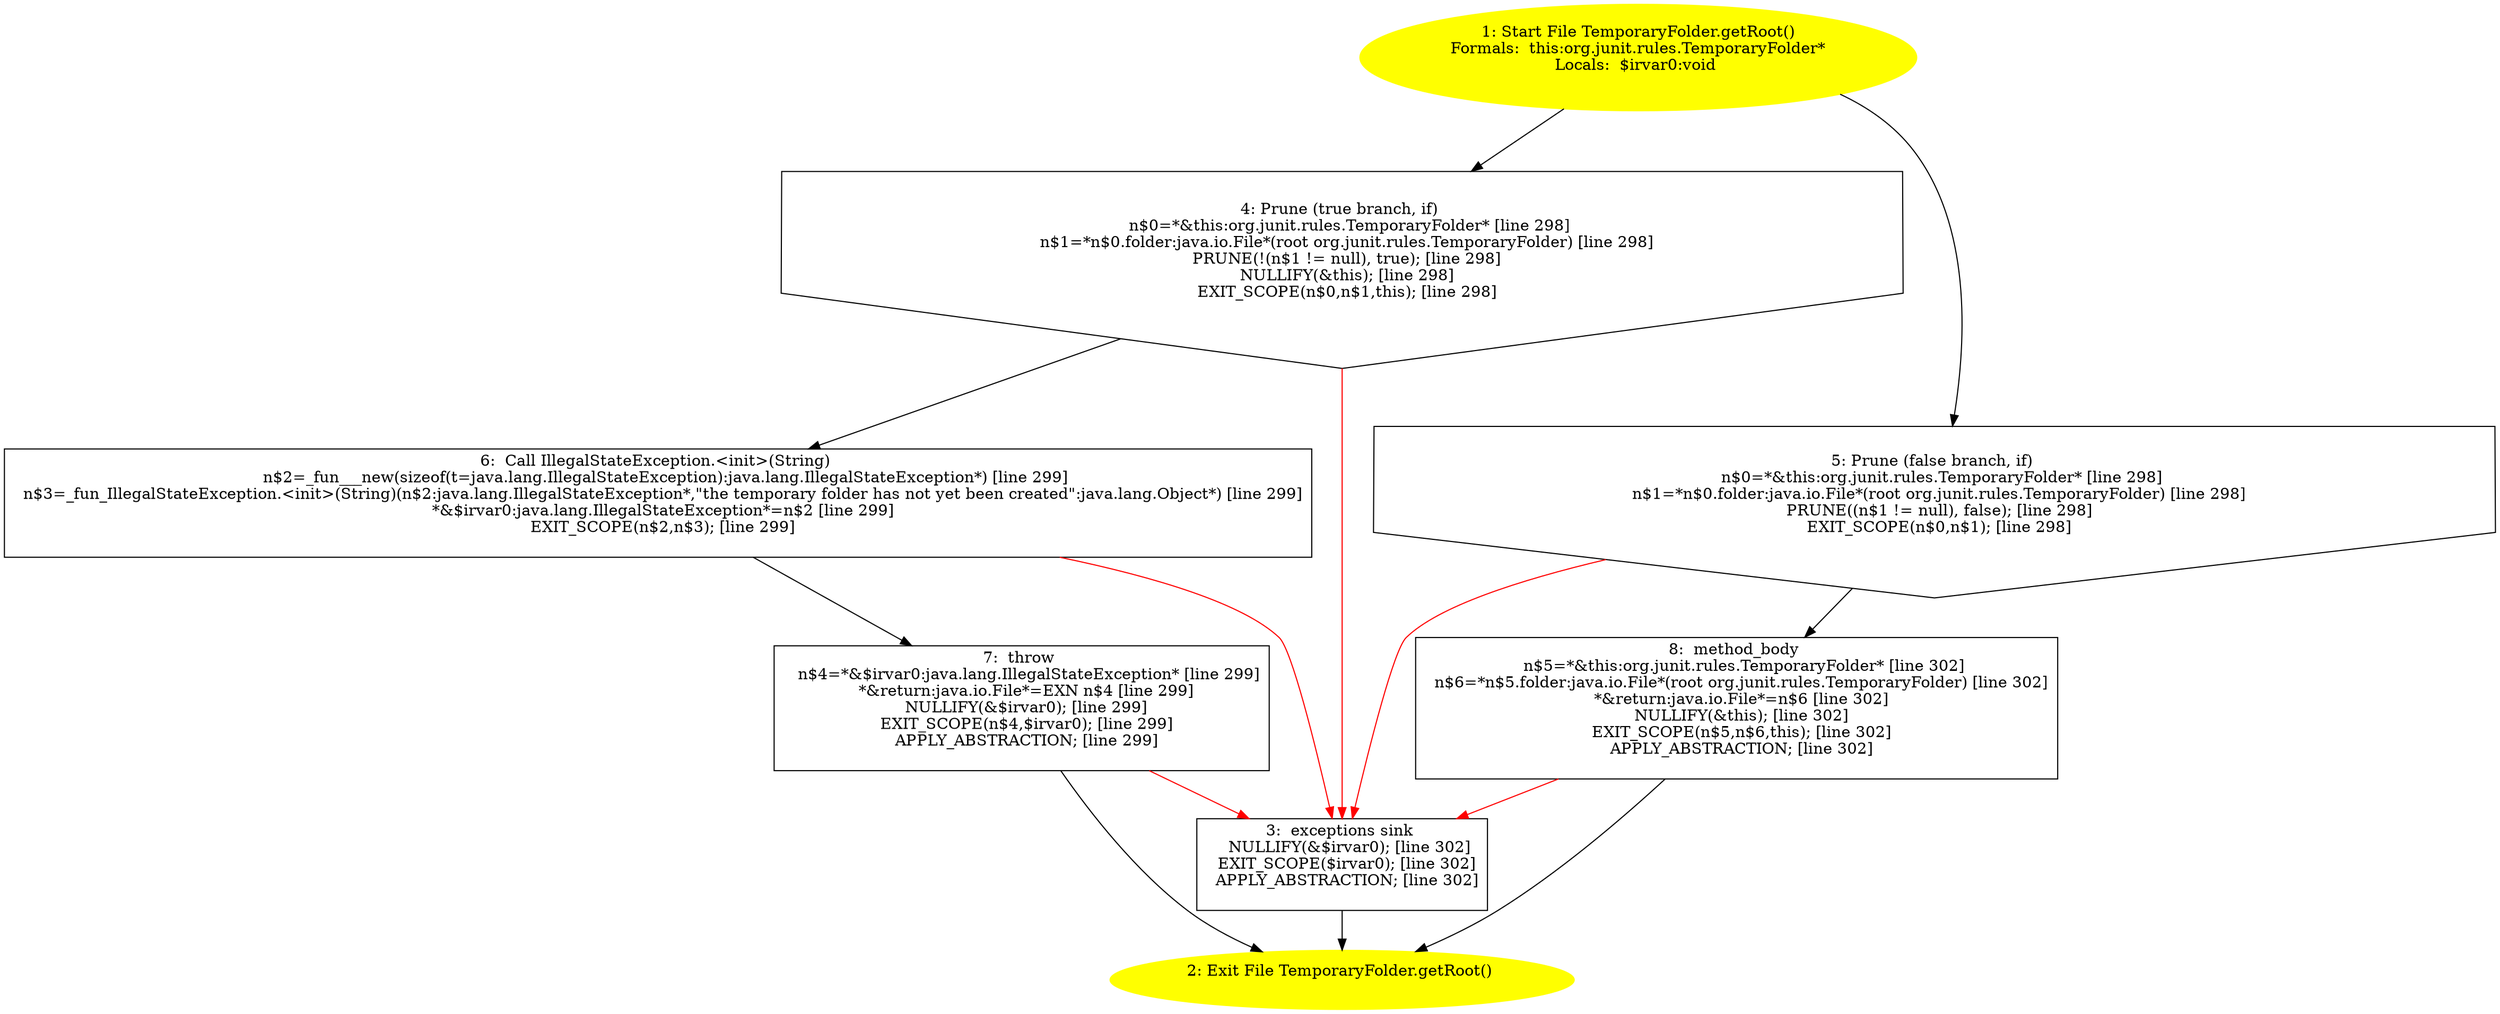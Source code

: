 /* @generated */
digraph cfg {
"org.junit.rules.TemporaryFolder.getRoot():java.io.File.4df447dbe8efaa6cf4135e3c09942c0c_1" [label="1: Start File TemporaryFolder.getRoot()\nFormals:  this:org.junit.rules.TemporaryFolder*\nLocals:  $irvar0:void \n  " color=yellow style=filled]
	

	 "org.junit.rules.TemporaryFolder.getRoot():java.io.File.4df447dbe8efaa6cf4135e3c09942c0c_1" -> "org.junit.rules.TemporaryFolder.getRoot():java.io.File.4df447dbe8efaa6cf4135e3c09942c0c_4" ;
	 "org.junit.rules.TemporaryFolder.getRoot():java.io.File.4df447dbe8efaa6cf4135e3c09942c0c_1" -> "org.junit.rules.TemporaryFolder.getRoot():java.io.File.4df447dbe8efaa6cf4135e3c09942c0c_5" ;
"org.junit.rules.TemporaryFolder.getRoot():java.io.File.4df447dbe8efaa6cf4135e3c09942c0c_2" [label="2: Exit File TemporaryFolder.getRoot() \n  " color=yellow style=filled]
	

"org.junit.rules.TemporaryFolder.getRoot():java.io.File.4df447dbe8efaa6cf4135e3c09942c0c_3" [label="3:  exceptions sink \n   NULLIFY(&$irvar0); [line 302]\n  EXIT_SCOPE($irvar0); [line 302]\n  APPLY_ABSTRACTION; [line 302]\n " shape="box"]
	

	 "org.junit.rules.TemporaryFolder.getRoot():java.io.File.4df447dbe8efaa6cf4135e3c09942c0c_3" -> "org.junit.rules.TemporaryFolder.getRoot():java.io.File.4df447dbe8efaa6cf4135e3c09942c0c_2" ;
"org.junit.rules.TemporaryFolder.getRoot():java.io.File.4df447dbe8efaa6cf4135e3c09942c0c_4" [label="4: Prune (true branch, if) \n   n$0=*&this:org.junit.rules.TemporaryFolder* [line 298]\n  n$1=*n$0.folder:java.io.File*(root org.junit.rules.TemporaryFolder) [line 298]\n  PRUNE(!(n$1 != null), true); [line 298]\n  NULLIFY(&this); [line 298]\n  EXIT_SCOPE(n$0,n$1,this); [line 298]\n " shape="invhouse"]
	

	 "org.junit.rules.TemporaryFolder.getRoot():java.io.File.4df447dbe8efaa6cf4135e3c09942c0c_4" -> "org.junit.rules.TemporaryFolder.getRoot():java.io.File.4df447dbe8efaa6cf4135e3c09942c0c_6" ;
	 "org.junit.rules.TemporaryFolder.getRoot():java.io.File.4df447dbe8efaa6cf4135e3c09942c0c_4" -> "org.junit.rules.TemporaryFolder.getRoot():java.io.File.4df447dbe8efaa6cf4135e3c09942c0c_3" [color="red" ];
"org.junit.rules.TemporaryFolder.getRoot():java.io.File.4df447dbe8efaa6cf4135e3c09942c0c_5" [label="5: Prune (false branch, if) \n   n$0=*&this:org.junit.rules.TemporaryFolder* [line 298]\n  n$1=*n$0.folder:java.io.File*(root org.junit.rules.TemporaryFolder) [line 298]\n  PRUNE((n$1 != null), false); [line 298]\n  EXIT_SCOPE(n$0,n$1); [line 298]\n " shape="invhouse"]
	

	 "org.junit.rules.TemporaryFolder.getRoot():java.io.File.4df447dbe8efaa6cf4135e3c09942c0c_5" -> "org.junit.rules.TemporaryFolder.getRoot():java.io.File.4df447dbe8efaa6cf4135e3c09942c0c_8" ;
	 "org.junit.rules.TemporaryFolder.getRoot():java.io.File.4df447dbe8efaa6cf4135e3c09942c0c_5" -> "org.junit.rules.TemporaryFolder.getRoot():java.io.File.4df447dbe8efaa6cf4135e3c09942c0c_3" [color="red" ];
"org.junit.rules.TemporaryFolder.getRoot():java.io.File.4df447dbe8efaa6cf4135e3c09942c0c_6" [label="6:  Call IllegalStateException.<init>(String) \n   n$2=_fun___new(sizeof(t=java.lang.IllegalStateException):java.lang.IllegalStateException*) [line 299]\n  n$3=_fun_IllegalStateException.<init>(String)(n$2:java.lang.IllegalStateException*,\"the temporary folder has not yet been created\":java.lang.Object*) [line 299]\n  *&$irvar0:java.lang.IllegalStateException*=n$2 [line 299]\n  EXIT_SCOPE(n$2,n$3); [line 299]\n " shape="box"]
	

	 "org.junit.rules.TemporaryFolder.getRoot():java.io.File.4df447dbe8efaa6cf4135e3c09942c0c_6" -> "org.junit.rules.TemporaryFolder.getRoot():java.io.File.4df447dbe8efaa6cf4135e3c09942c0c_7" ;
	 "org.junit.rules.TemporaryFolder.getRoot():java.io.File.4df447dbe8efaa6cf4135e3c09942c0c_6" -> "org.junit.rules.TemporaryFolder.getRoot():java.io.File.4df447dbe8efaa6cf4135e3c09942c0c_3" [color="red" ];
"org.junit.rules.TemporaryFolder.getRoot():java.io.File.4df447dbe8efaa6cf4135e3c09942c0c_7" [label="7:  throw \n   n$4=*&$irvar0:java.lang.IllegalStateException* [line 299]\n  *&return:java.io.File*=EXN n$4 [line 299]\n  NULLIFY(&$irvar0); [line 299]\n  EXIT_SCOPE(n$4,$irvar0); [line 299]\n  APPLY_ABSTRACTION; [line 299]\n " shape="box"]
	

	 "org.junit.rules.TemporaryFolder.getRoot():java.io.File.4df447dbe8efaa6cf4135e3c09942c0c_7" -> "org.junit.rules.TemporaryFolder.getRoot():java.io.File.4df447dbe8efaa6cf4135e3c09942c0c_2" ;
	 "org.junit.rules.TemporaryFolder.getRoot():java.io.File.4df447dbe8efaa6cf4135e3c09942c0c_7" -> "org.junit.rules.TemporaryFolder.getRoot():java.io.File.4df447dbe8efaa6cf4135e3c09942c0c_3" [color="red" ];
"org.junit.rules.TemporaryFolder.getRoot():java.io.File.4df447dbe8efaa6cf4135e3c09942c0c_8" [label="8:  method_body \n   n$5=*&this:org.junit.rules.TemporaryFolder* [line 302]\n  n$6=*n$5.folder:java.io.File*(root org.junit.rules.TemporaryFolder) [line 302]\n  *&return:java.io.File*=n$6 [line 302]\n  NULLIFY(&this); [line 302]\n  EXIT_SCOPE(n$5,n$6,this); [line 302]\n  APPLY_ABSTRACTION; [line 302]\n " shape="box"]
	

	 "org.junit.rules.TemporaryFolder.getRoot():java.io.File.4df447dbe8efaa6cf4135e3c09942c0c_8" -> "org.junit.rules.TemporaryFolder.getRoot():java.io.File.4df447dbe8efaa6cf4135e3c09942c0c_2" ;
	 "org.junit.rules.TemporaryFolder.getRoot():java.io.File.4df447dbe8efaa6cf4135e3c09942c0c_8" -> "org.junit.rules.TemporaryFolder.getRoot():java.io.File.4df447dbe8efaa6cf4135e3c09942c0c_3" [color="red" ];
}
